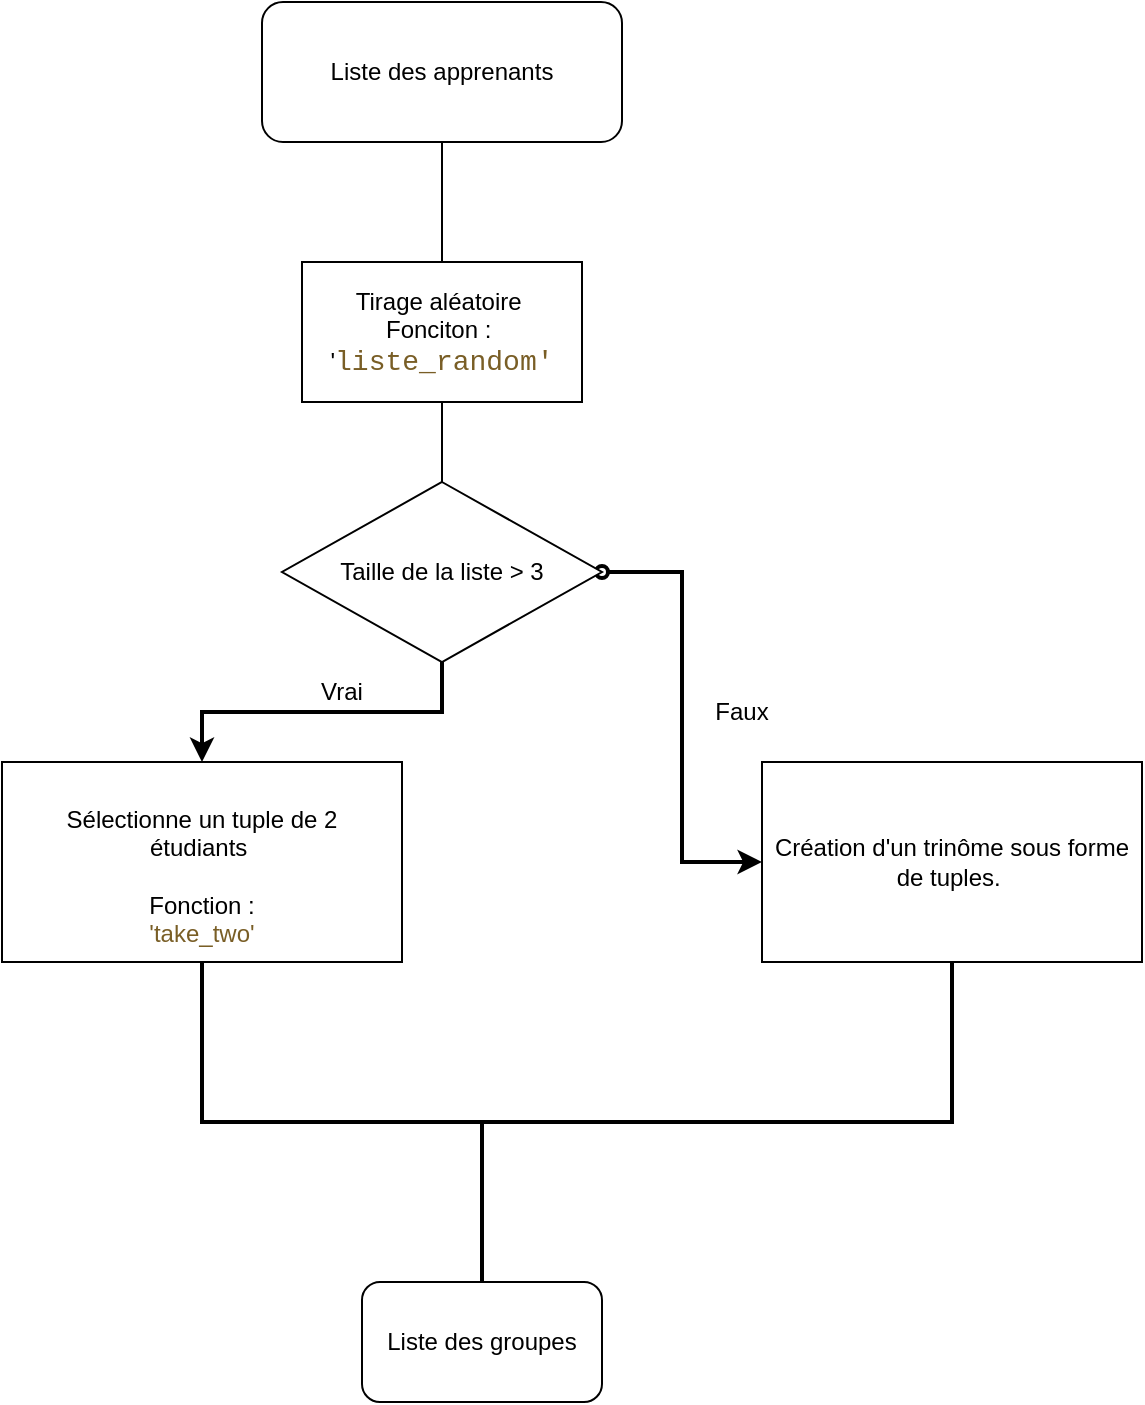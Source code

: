 <mxfile version="20.5.1" type="gitlab" pages="2">
  <diagram id="F1PTtDTeu5oI4pnliEuM" name="Page-1">
    <mxGraphModel dx="1157" dy="643" grid="1" gridSize="10" guides="1" tooltips="1" connect="1" arrows="1" fold="1" page="1" pageScale="1" pageWidth="827" pageHeight="1169" math="0" shadow="0">
      <root>
        <mxCell id="0" />
        <mxCell id="1" parent="0" />
        <mxCell id="dYFeW4d4RfGJshi57-5K-1" value="Liste des apprenants" style="rounded=1;whiteSpace=wrap;html=1;" parent="1" vertex="1">
          <mxGeometry x="310" y="40" width="180" height="70" as="geometry" />
        </mxCell>
        <mxCell id="dYFeW4d4RfGJshi57-5K-5" value="" style="endArrow=none;html=1;rounded=0;exitX=0.5;exitY=0;exitDx=0;exitDy=0;" parent="1" edge="1">
          <mxGeometry width="50" height="50" relative="1" as="geometry">
            <mxPoint x="400" y="170" as="sourcePoint" />
            <mxPoint x="400" y="110" as="targetPoint" />
          </mxGeometry>
        </mxCell>
        <mxCell id="dYFeW4d4RfGJshi57-5K-6" value="Tirage aléatoire&amp;nbsp;&lt;br&gt;Fonciton :&amp;nbsp; &#39;&lt;span style=&quot;color: rgb(121, 94, 38); background-color: rgb(255, 255, 255); font-family: Consolas, &amp;quot;Courier New&amp;quot;, monospace; font-size: 14px;&quot;&gt;liste_random&#39;&lt;/span&gt;" style="rounded=0;whiteSpace=wrap;html=1;" parent="1" vertex="1">
          <mxGeometry x="330" y="170" width="140" height="70" as="geometry" />
        </mxCell>
        <mxCell id="GP9O9wc9nGN24lNcgYYB-3" style="edgeStyle=orthogonalEdgeStyle;rounded=0;orthogonalLoop=1;jettySize=auto;html=1;entryX=0.5;entryY=0;entryDx=0;entryDy=0;startArrow=none;startFill=0;strokeWidth=2;" edge="1" parent="1" source="dYFeW4d4RfGJshi57-5K-7" target="dYFeW4d4RfGJshi57-5K-9">
          <mxGeometry relative="1" as="geometry" />
        </mxCell>
        <mxCell id="LR3_TFOUzm84mG8utGxO-2" style="edgeStyle=orthogonalEdgeStyle;rounded=0;orthogonalLoop=1;jettySize=auto;html=1;exitX=1;exitY=0.5;exitDx=0;exitDy=0;entryX=0;entryY=0.5;entryDx=0;entryDy=0;fontColor=#795E26;startArrow=oval;startFill=0;strokeWidth=2;" edge="1" parent="1" source="dYFeW4d4RfGJshi57-5K-7" target="LR3_TFOUzm84mG8utGxO-1">
          <mxGeometry relative="1" as="geometry" />
        </mxCell>
        <mxCell id="dYFeW4d4RfGJshi57-5K-7" value="Taille de la liste &amp;gt; 3" style="rhombus;whiteSpace=wrap;html=1;" parent="1" vertex="1">
          <mxGeometry x="320" y="280" width="160" height="90" as="geometry" />
        </mxCell>
        <mxCell id="LR3_TFOUzm84mG8utGxO-5" style="edgeStyle=orthogonalEdgeStyle;rounded=0;orthogonalLoop=1;jettySize=auto;html=1;strokeWidth=2;fontColor=#000000;startArrow=none;startFill=0;endArrow=none;endFill=0;" edge="1" parent="1" source="dYFeW4d4RfGJshi57-5K-9" target="dYFeW4d4RfGJshi57-5K-10">
          <mxGeometry relative="1" as="geometry" />
        </mxCell>
        <mxCell id="dYFeW4d4RfGJshi57-5K-9" value="&lt;br&gt;Sélectionne un tuple de 2&lt;br&gt;étudiants&amp;nbsp;&lt;br&gt;&lt;br&gt;Fonction :&lt;br&gt;&lt;font color=&quot;#795e26&quot;&gt;&#39;take_two&#39;&lt;/font&gt;" style="rounded=0;whiteSpace=wrap;html=1;" parent="1" vertex="1">
          <mxGeometry x="180" y="420" width="200" height="100" as="geometry" />
        </mxCell>
        <mxCell id="dYFeW4d4RfGJshi57-5K-10" value="Liste des groupes" style="rounded=1;whiteSpace=wrap;html=1;" parent="1" vertex="1">
          <mxGeometry x="360" y="680" width="120" height="60" as="geometry" />
        </mxCell>
        <mxCell id="dYFeW4d4RfGJshi57-5K-11" value="" style="endArrow=none;html=1;rounded=0;entryX=0.5;entryY=1;entryDx=0;entryDy=0;exitX=0.5;exitY=0;exitDx=0;exitDy=0;" parent="1" source="dYFeW4d4RfGJshi57-5K-7" target="dYFeW4d4RfGJshi57-5K-6" edge="1">
          <mxGeometry width="50" height="50" relative="1" as="geometry">
            <mxPoint x="390" y="260" as="sourcePoint" />
            <mxPoint x="440" y="210" as="targetPoint" />
          </mxGeometry>
        </mxCell>
        <mxCell id="dYFeW4d4RfGJshi57-5K-16" value="Vrai" style="text;html=1;strokeColor=none;fillColor=none;align=center;verticalAlign=middle;whiteSpace=wrap;rounded=0;" parent="1" vertex="1">
          <mxGeometry x="320" y="370" width="60" height="30" as="geometry" />
        </mxCell>
        <mxCell id="LR3_TFOUzm84mG8utGxO-4" style="edgeStyle=orthogonalEdgeStyle;rounded=0;orthogonalLoop=1;jettySize=auto;html=1;exitX=0.5;exitY=1;exitDx=0;exitDy=0;strokeWidth=2;fontColor=#000000;startArrow=none;startFill=0;endArrow=none;endFill=0;" edge="1" parent="1" source="LR3_TFOUzm84mG8utGxO-1" target="dYFeW4d4RfGJshi57-5K-10">
          <mxGeometry relative="1" as="geometry" />
        </mxCell>
        <mxCell id="LR3_TFOUzm84mG8utGxO-1" value="&lt;font color=&quot;#000000&quot;&gt;Création d&#39;un trinôme sous forme de tuples.&amp;nbsp;&lt;/font&gt;" style="rounded=0;whiteSpace=wrap;html=1;fontColor=#795E26;" vertex="1" parent="1">
          <mxGeometry x="560" y="420" width="190" height="100" as="geometry" />
        </mxCell>
        <mxCell id="LR3_TFOUzm84mG8utGxO-6" value="Faux" style="text;html=1;strokeColor=none;fillColor=none;align=center;verticalAlign=middle;whiteSpace=wrap;rounded=0;fontColor=#000000;" vertex="1" parent="1">
          <mxGeometry x="520" y="380" width="60" height="30" as="geometry" />
        </mxCell>
      </root>
    </mxGraphModel>
  </diagram>
  <diagram id="pyh-QraDvMdG_IOmx4Rb" name="Page-2">
    <mxGraphModel dx="868" dy="482" grid="1" gridSize="10" guides="1" tooltips="1" connect="1" arrows="1" fold="1" page="1" pageScale="1" pageWidth="827" pageHeight="1169" math="0" shadow="0">
      <root>
        <mxCell id="0" />
        <mxCell id="1" parent="0" />
      </root>
    </mxGraphModel>
  </diagram>
</mxfile>
